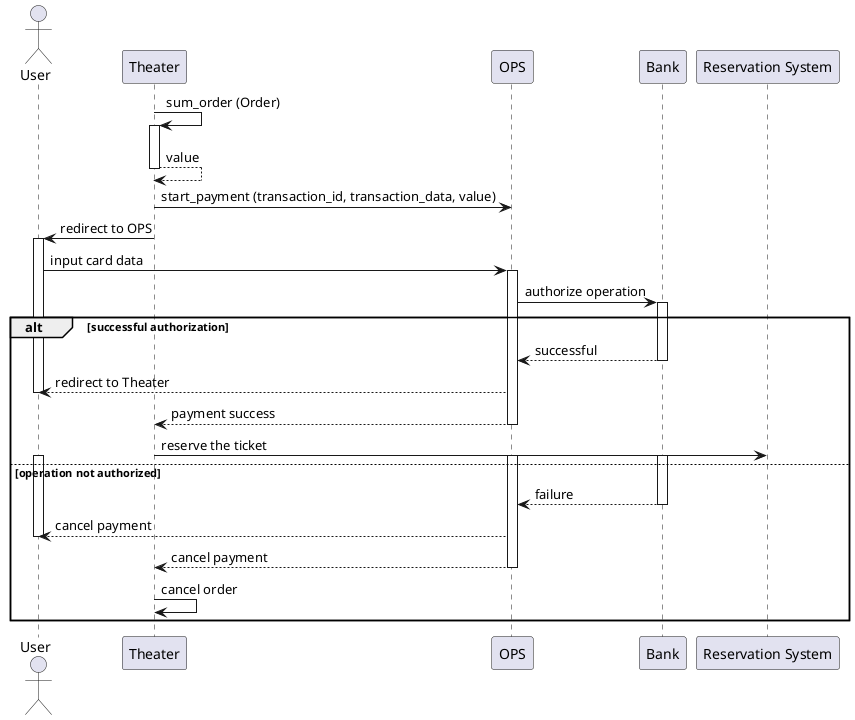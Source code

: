@startuml

actor User

Theater -> Theater : sum_order (Order)
activate Theater
return value

Theater -> OPS : start_payment (transaction_id, transaction_data, value)
Theater -> User : redirect to OPS
activate User
User -> OPS : input card data
activate OPS
OPS -> Bank : authorize operation
activate Bank
alt successful authorization
    return successful
    OPS --> User : redirect to Theater
    deactivate User
    OPS --> Theater : payment success
    deactivate OPS
    Theater -> "Reservation System" : reserve the ticket
else operation not authorized
    activate User
    activate OPS
    activate Bank
    Bank --> OPS : failure
    deactivate Bank
    OPS --> User : cancel payment
    deactivate User
    OPS --> Theater : cancel payment
    deactivate OPS
    Theater -> Theater : cancel order
    end

@endluml